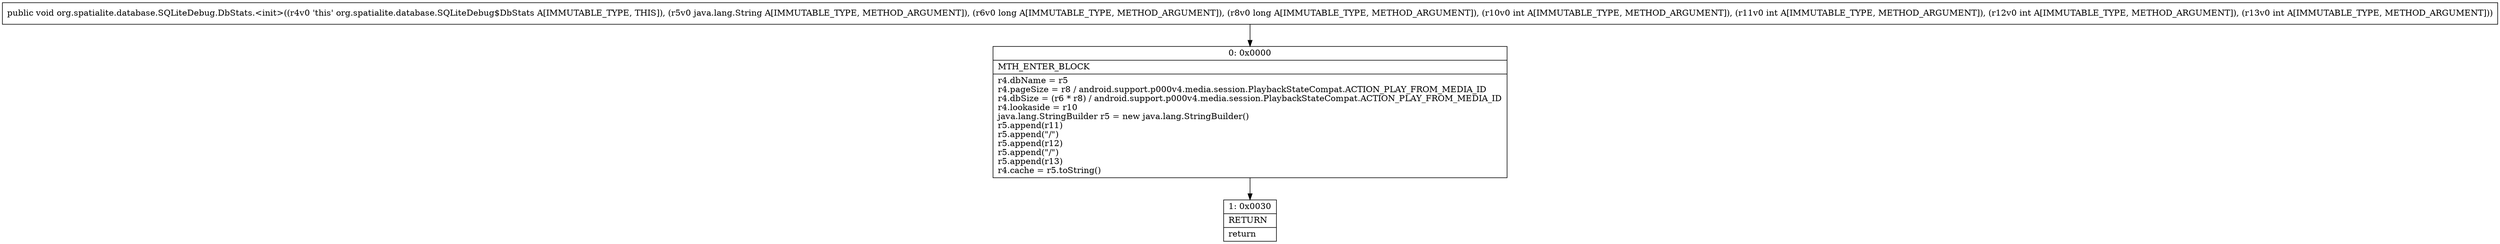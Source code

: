 digraph "CFG fororg.spatialite.database.SQLiteDebug.DbStats.\<init\>(Ljava\/lang\/String;JJIIII)V" {
Node_0 [shape=record,label="{0\:\ 0x0000|MTH_ENTER_BLOCK\l|r4.dbName = r5\lr4.pageSize = r8 \/ android.support.p000v4.media.session.PlaybackStateCompat.ACTION_PLAY_FROM_MEDIA_ID\lr4.dbSize = (r6 * r8) \/ android.support.p000v4.media.session.PlaybackStateCompat.ACTION_PLAY_FROM_MEDIA_ID\lr4.lookaside = r10\ljava.lang.StringBuilder r5 = new java.lang.StringBuilder()\lr5.append(r11)\lr5.append(\"\/\")\lr5.append(r12)\lr5.append(\"\/\")\lr5.append(r13)\lr4.cache = r5.toString()\l}"];
Node_1 [shape=record,label="{1\:\ 0x0030|RETURN\l|return\l}"];
MethodNode[shape=record,label="{public void org.spatialite.database.SQLiteDebug.DbStats.\<init\>((r4v0 'this' org.spatialite.database.SQLiteDebug$DbStats A[IMMUTABLE_TYPE, THIS]), (r5v0 java.lang.String A[IMMUTABLE_TYPE, METHOD_ARGUMENT]), (r6v0 long A[IMMUTABLE_TYPE, METHOD_ARGUMENT]), (r8v0 long A[IMMUTABLE_TYPE, METHOD_ARGUMENT]), (r10v0 int A[IMMUTABLE_TYPE, METHOD_ARGUMENT]), (r11v0 int A[IMMUTABLE_TYPE, METHOD_ARGUMENT]), (r12v0 int A[IMMUTABLE_TYPE, METHOD_ARGUMENT]), (r13v0 int A[IMMUTABLE_TYPE, METHOD_ARGUMENT])) }"];
MethodNode -> Node_0;
Node_0 -> Node_1;
}

